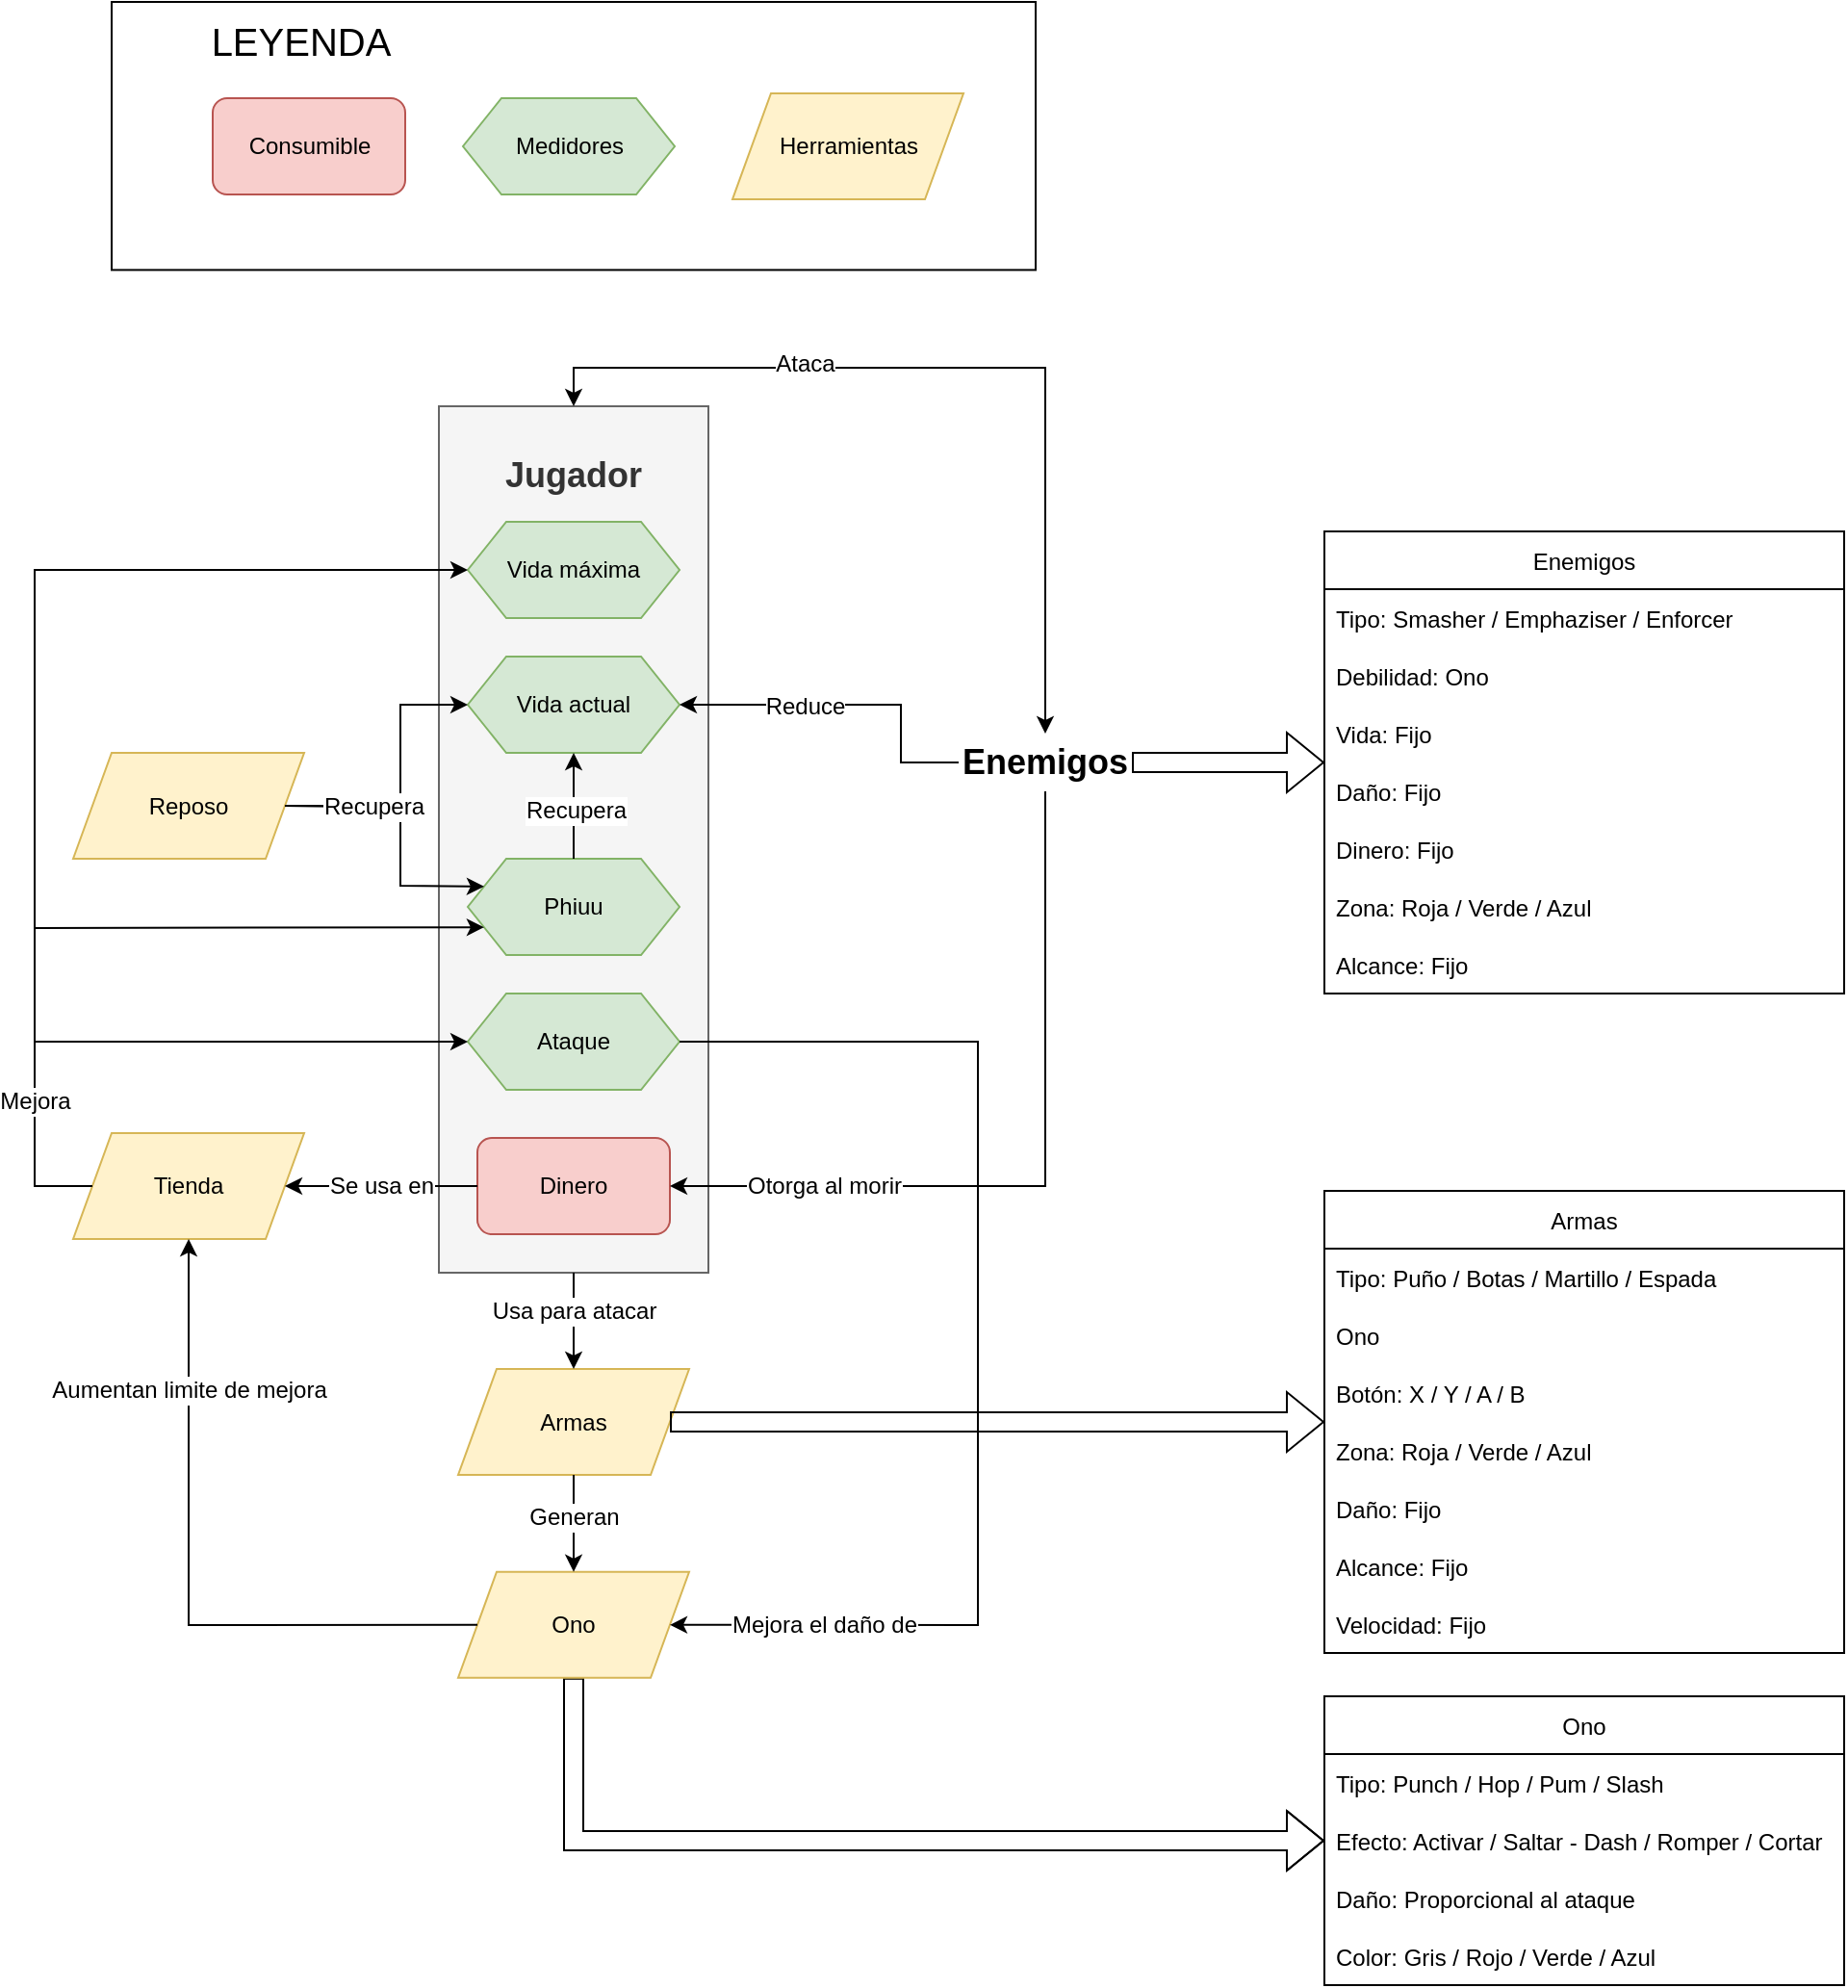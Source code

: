 <mxfile version="15.8.3" type="device"><diagram id="vwk8RTubSL_F2nnc3-MG" name="Page-1"><mxGraphModel dx="3153" dy="1325" grid="1" gridSize="10" guides="1" tooltips="1" connect="1" arrows="1" fold="1" page="1" pageScale="1" pageWidth="850" pageHeight="1100" math="0" shadow="0"><root><mxCell id="0"/><mxCell id="1" parent="0"/><mxCell id="yFvlrqRce8vY13EvV3Tv-1" value="&lt;p style=&quot;margin: 4px 0px 0px ; text-align: center ; font-size: 18px&quot;&gt;&lt;br&gt;&lt;b&gt;Jugador&lt;/b&gt;&lt;/p&gt;" style="verticalAlign=top;align=left;overflow=fill;fontSize=12;fontFamily=Helvetica;html=1;fillColor=#f5f5f5;fontColor=#333333;strokeColor=#666666;" parent="1" vertex="1"><mxGeometry x="-520" y="700" width="140" height="450" as="geometry"/></mxCell><mxCell id="yFvlrqRce8vY13EvV3Tv-3" value="" style="rounded=0;whiteSpace=wrap;html=1;fontSize=12;" parent="1" vertex="1"><mxGeometry x="-690" y="490" width="480" height="139.21" as="geometry"/></mxCell><mxCell id="yFvlrqRce8vY13EvV3Tv-4" value="&lt;font style=&quot;font-size: 20px&quot;&gt;LEYENDA&lt;/font&gt;" style="text;html=1;align=center;verticalAlign=middle;resizable=0;points=[];autosize=1;strokeColor=none;fillColor=none;" parent="1" vertex="1"><mxGeometry x="-647.5" y="500" width="110" height="20" as="geometry"/></mxCell><mxCell id="yFvlrqRce8vY13EvV3Tv-5" value="Consumible" style="rounded=1;whiteSpace=wrap;html=1;fillColor=#f8cecc;strokeColor=#b85450;" parent="1" vertex="1"><mxGeometry x="-637.5" y="540" width="100" height="50" as="geometry"/></mxCell><mxCell id="yFvlrqRce8vY13EvV3Tv-6" value="Medidores" style="shape=hexagon;perimeter=hexagonPerimeter2;whiteSpace=wrap;html=1;fixedSize=1;fillColor=#d5e8d4;strokeColor=#82b366;" parent="1" vertex="1"><mxGeometry x="-507.5" y="540" width="110" height="50" as="geometry"/></mxCell><mxCell id="yFvlrqRce8vY13EvV3Tv-7" value="Herramientas" style="shape=parallelogram;perimeter=parallelogramPerimeter;whiteSpace=wrap;html=1;fixedSize=1;fillColor=#fff2cc;strokeColor=#d6b656;" parent="1" vertex="1"><mxGeometry x="-367.5" y="537.5" width="120" height="55" as="geometry"/></mxCell><mxCell id="yFvlrqRce8vY13EvV3Tv-9" value="Vida actual" style="shape=hexagon;perimeter=hexagonPerimeter2;whiteSpace=wrap;html=1;fixedSize=1;fillColor=#d5e8d4;strokeColor=#82b366;" parent="1" vertex="1"><mxGeometry x="-505" y="830" width="110" height="50" as="geometry"/></mxCell><mxCell id="yFvlrqRce8vY13EvV3Tv-11" value="Phiuu" style="shape=hexagon;perimeter=hexagonPerimeter2;whiteSpace=wrap;html=1;fixedSize=1;fillColor=#d5e8d4;strokeColor=#82b366;" parent="1" vertex="1"><mxGeometry x="-505" y="935" width="110" height="50" as="geometry"/></mxCell><mxCell id="yFvlrqRce8vY13EvV3Tv-12" value="Dinero" style="rounded=1;whiteSpace=wrap;html=1;fillColor=#f8cecc;strokeColor=#b85450;" parent="1" vertex="1"><mxGeometry x="-500" y="1080" width="100" height="50" as="geometry"/></mxCell><mxCell id="yFvlrqRce8vY13EvV3Tv-13" value="&lt;font style=&quot;font-size: 18px&quot;&gt;&lt;b&gt;Enemigos&lt;/b&gt;&lt;/font&gt;" style="text;html=1;strokeColor=none;fillColor=none;align=center;verticalAlign=middle;whiteSpace=wrap;rounded=0;" parent="1" vertex="1"><mxGeometry x="-250" y="870" width="90" height="30" as="geometry"/></mxCell><mxCell id="yFvlrqRce8vY13EvV3Tv-16" value="" style="endArrow=classic;startArrow=classic;html=1;rounded=0;fontSize=12;exitX=0.5;exitY=0;exitDx=0;exitDy=0;entryX=0.5;entryY=0;entryDx=0;entryDy=0;" parent="1" source="yFvlrqRce8vY13EvV3Tv-1" target="yFvlrqRce8vY13EvV3Tv-13" edge="1"><mxGeometry width="50" height="50" relative="1" as="geometry"><mxPoint x="-510" y="680" as="sourcePoint"/><mxPoint x="-460" y="630" as="targetPoint"/><Array as="points"><mxPoint x="-450" y="680"/><mxPoint x="-205" y="680"/></Array></mxGeometry></mxCell><mxCell id="yFvlrqRce8vY13EvV3Tv-17" value="Ataca" style="edgeLabel;html=1;align=center;verticalAlign=middle;resizable=0;points=[];fontSize=12;" parent="yFvlrqRce8vY13EvV3Tv-16" vertex="1" connectable="0"><mxGeometry x="-0.337" y="2" relative="1" as="geometry"><mxPoint x="-11" as="offset"/></mxGeometry></mxCell><mxCell id="yFvlrqRce8vY13EvV3Tv-18" value="" style="endArrow=classic;html=1;rounded=0;fontSize=12;exitX=0;exitY=0.5;exitDx=0;exitDy=0;entryX=1;entryY=0.5;entryDx=0;entryDy=0;" parent="1" source="yFvlrqRce8vY13EvV3Tv-13" target="yFvlrqRce8vY13EvV3Tv-9" edge="1"><mxGeometry width="50" height="50" relative="1" as="geometry"><mxPoint x="-300" y="970" as="sourcePoint"/><mxPoint x="-250" y="920" as="targetPoint"/><Array as="points"><mxPoint x="-280" y="885"/><mxPoint x="-280" y="855"/></Array></mxGeometry></mxCell><mxCell id="yFvlrqRce8vY13EvV3Tv-19" value="Reduce" style="edgeLabel;html=1;align=center;verticalAlign=middle;resizable=0;points=[];fontSize=12;" parent="yFvlrqRce8vY13EvV3Tv-18" vertex="1" connectable="0"><mxGeometry x="0.258" y="1" relative="1" as="geometry"><mxPoint as="offset"/></mxGeometry></mxCell><mxCell id="yFvlrqRce8vY13EvV3Tv-20" value="" style="endArrow=classic;html=1;rounded=0;fontSize=12;exitX=0.5;exitY=1;exitDx=0;exitDy=0;entryX=1;entryY=0.5;entryDx=0;entryDy=0;" parent="1" source="yFvlrqRce8vY13EvV3Tv-13" target="yFvlrqRce8vY13EvV3Tv-12" edge="1"><mxGeometry width="50" height="50" relative="1" as="geometry"><mxPoint x="-250" y="990" as="sourcePoint"/><mxPoint x="-200" y="940" as="targetPoint"/><Array as="points"><mxPoint x="-205" y="930"/><mxPoint x="-205" y="1105"/></Array></mxGeometry></mxCell><mxCell id="yFvlrqRce8vY13EvV3Tv-21" value="Otorga al morir" style="edgeLabel;html=1;align=center;verticalAlign=middle;resizable=0;points=[];fontSize=12;" parent="yFvlrqRce8vY13EvV3Tv-20" vertex="1" connectable="0"><mxGeometry x="0.023" relative="1" as="geometry"><mxPoint x="-115" as="offset"/></mxGeometry></mxCell><mxCell id="yFvlrqRce8vY13EvV3Tv-22" value="" style="endArrow=classic;html=1;rounded=0;fontSize=12;exitX=0.5;exitY=0;exitDx=0;exitDy=0;entryX=0.5;entryY=1;entryDx=0;entryDy=0;" parent="1" source="yFvlrqRce8vY13EvV3Tv-11" target="yFvlrqRce8vY13EvV3Tv-9" edge="1"><mxGeometry width="50" height="50" relative="1" as="geometry"><mxPoint x="-580" y="1030" as="sourcePoint"/><mxPoint x="-530" y="980" as="targetPoint"/><Array as="points"><mxPoint x="-450" y="910"/></Array></mxGeometry></mxCell><mxCell id="yFvlrqRce8vY13EvV3Tv-24" value="Recupera" style="edgeLabel;html=1;align=center;verticalAlign=middle;resizable=0;points=[];fontSize=12;" parent="yFvlrqRce8vY13EvV3Tv-22" vertex="1" connectable="0"><mxGeometry x="-0.084" y="-1" relative="1" as="geometry"><mxPoint as="offset"/></mxGeometry></mxCell><mxCell id="yFvlrqRce8vY13EvV3Tv-23" value="Vida máxima" style="shape=hexagon;perimeter=hexagonPerimeter2;whiteSpace=wrap;html=1;fixedSize=1;fillColor=#d5e8d4;strokeColor=#82b366;" parent="1" vertex="1"><mxGeometry x="-505" y="760" width="110" height="50" as="geometry"/></mxCell><mxCell id="yFvlrqRce8vY13EvV3Tv-26" value="" style="endArrow=classic;html=1;rounded=0;fontSize=12;exitX=1;exitY=0.5;exitDx=0;exitDy=0;entryX=0;entryY=0.5;entryDx=0;entryDy=0;" parent="1" source="EtJ4f7lrFrO-Nudf8zWm-2" target="yFvlrqRce8vY13EvV3Tv-9" edge="1"><mxGeometry width="50" height="50" relative="1" as="geometry"><mxPoint x="-450" y="1070" as="sourcePoint"/><mxPoint x="-190" y="1080" as="targetPoint"/><Array as="points"><mxPoint x="-540" y="908"/><mxPoint x="-540" y="855"/></Array></mxGeometry></mxCell><mxCell id="yFvlrqRce8vY13EvV3Tv-28" value="Tienda" style="shape=parallelogram;perimeter=parallelogramPerimeter;whiteSpace=wrap;html=1;fixedSize=1;fillColor=#fff2cc;strokeColor=#d6b656;" parent="1" vertex="1"><mxGeometry x="-710.0" y="1077.5" width="120" height="55" as="geometry"/></mxCell><mxCell id="yFvlrqRce8vY13EvV3Tv-29" value="" style="endArrow=classic;html=1;rounded=0;fontSize=12;exitX=0;exitY=0.5;exitDx=0;exitDy=0;entryX=1;entryY=0.5;entryDx=0;entryDy=0;" parent="1" source="yFvlrqRce8vY13EvV3Tv-12" target="yFvlrqRce8vY13EvV3Tv-28" edge="1"><mxGeometry width="50" height="50" relative="1" as="geometry"><mxPoint x="-330" y="1080" as="sourcePoint"/><mxPoint x="-280" y="1030" as="targetPoint"/><Array as="points"/></mxGeometry></mxCell><mxCell id="yFvlrqRce8vY13EvV3Tv-32" value="Se usa en" style="edgeLabel;html=1;align=center;verticalAlign=middle;resizable=0;points=[];fontSize=12;" parent="yFvlrqRce8vY13EvV3Tv-29" vertex="1" connectable="0"><mxGeometry x="-0.294" relative="1" as="geometry"><mxPoint x="-15" as="offset"/></mxGeometry></mxCell><mxCell id="yFvlrqRce8vY13EvV3Tv-31" value="" style="endArrow=classic;html=1;rounded=0;fontSize=12;entryX=0;entryY=0.5;entryDx=0;entryDy=0;exitX=0;exitY=0.5;exitDx=0;exitDy=0;" parent="1" source="yFvlrqRce8vY13EvV3Tv-28" target="yFvlrqRce8vY13EvV3Tv-23" edge="1"><mxGeometry width="50" height="50" relative="1" as="geometry"><mxPoint x="-550" y="1190" as="sourcePoint"/><mxPoint x="-540" y="810" as="targetPoint"/><Array as="points"><mxPoint x="-730" y="1105"/><mxPoint x="-730" y="785"/></Array></mxGeometry></mxCell><mxCell id="yFvlrqRce8vY13EvV3Tv-34" value="Armas" style="shape=parallelogram;perimeter=parallelogramPerimeter;whiteSpace=wrap;html=1;fixedSize=1;fillColor=#fff2cc;strokeColor=#d6b656;" parent="1" vertex="1"><mxGeometry x="-510.0" y="1200.0" width="120" height="55" as="geometry"/></mxCell><mxCell id="yFvlrqRce8vY13EvV3Tv-35" value="" style="endArrow=classic;html=1;rounded=0;fontSize=12;exitX=0.5;exitY=1;exitDx=0;exitDy=0;entryX=0.5;entryY=0;entryDx=0;entryDy=0;" parent="1" source="yFvlrqRce8vY13EvV3Tv-1" target="yFvlrqRce8vY13EvV3Tv-34" edge="1"><mxGeometry width="50" height="50" relative="1" as="geometry"><mxPoint x="-730" y="930" as="sourcePoint"/><mxPoint x="-160" y="1150" as="targetPoint"/></mxGeometry></mxCell><mxCell id="yFvlrqRce8vY13EvV3Tv-36" value="Usa para atacar" style="edgeLabel;html=1;align=center;verticalAlign=middle;resizable=0;points=[];fontSize=12;" parent="yFvlrqRce8vY13EvV3Tv-35" vertex="1" connectable="0"><mxGeometry x="-0.208" y="2" relative="1" as="geometry"><mxPoint x="-2" as="offset"/></mxGeometry></mxCell><mxCell id="yFvlrqRce8vY13EvV3Tv-37" value="Enemigos" style="swimlane;fontStyle=0;childLayout=stackLayout;horizontal=1;startSize=30;horizontalStack=0;resizeParent=1;resizeParentMax=0;resizeLast=0;collapsible=1;marginBottom=0;fontSize=12;" parent="1" vertex="1"><mxGeometry x="-60" y="765" width="270" height="240" as="geometry"/></mxCell><mxCell id="yFvlrqRce8vY13EvV3Tv-38" value="Tipo: Smasher / Emphaziser / Enforcer" style="text;strokeColor=none;fillColor=none;align=left;verticalAlign=middle;spacingLeft=4;spacingRight=4;overflow=hidden;points=[[0,0.5],[1,0.5]];portConstraint=eastwest;rotatable=0;fontSize=12;" parent="yFvlrqRce8vY13EvV3Tv-37" vertex="1"><mxGeometry y="30" width="270" height="30" as="geometry"/></mxCell><mxCell id="EtJ4f7lrFrO-Nudf8zWm-1" value="Debilidad: Ono" style="text;strokeColor=none;fillColor=none;align=left;verticalAlign=middle;spacingLeft=4;spacingRight=4;overflow=hidden;points=[[0,0.5],[1,0.5]];portConstraint=eastwest;rotatable=0;fontSize=12;" vertex="1" parent="yFvlrqRce8vY13EvV3Tv-37"><mxGeometry y="60" width="270" height="30" as="geometry"/></mxCell><mxCell id="yFvlrqRce8vY13EvV3Tv-39" value="Vida: Fijo" style="text;strokeColor=none;fillColor=none;align=left;verticalAlign=middle;spacingLeft=4;spacingRight=4;overflow=hidden;points=[[0,0.5],[1,0.5]];portConstraint=eastwest;rotatable=0;fontSize=12;" parent="yFvlrqRce8vY13EvV3Tv-37" vertex="1"><mxGeometry y="90" width="270" height="30" as="geometry"/></mxCell><mxCell id="yFvlrqRce8vY13EvV3Tv-40" value="Daño: Fijo" style="text;strokeColor=none;fillColor=none;align=left;verticalAlign=middle;spacingLeft=4;spacingRight=4;overflow=hidden;points=[[0,0.5],[1,0.5]];portConstraint=eastwest;rotatable=0;fontSize=12;" parent="yFvlrqRce8vY13EvV3Tv-37" vertex="1"><mxGeometry y="120" width="270" height="30" as="geometry"/></mxCell><mxCell id="yFvlrqRce8vY13EvV3Tv-42" value="Dinero: Fijo" style="text;strokeColor=none;fillColor=none;align=left;verticalAlign=middle;spacingLeft=4;spacingRight=4;overflow=hidden;points=[[0,0.5],[1,0.5]];portConstraint=eastwest;rotatable=0;fontSize=12;" parent="yFvlrqRce8vY13EvV3Tv-37" vertex="1"><mxGeometry y="150" width="270" height="30" as="geometry"/></mxCell><mxCell id="yFvlrqRce8vY13EvV3Tv-43" value="Zona: Roja / Verde / Azul" style="text;strokeColor=none;fillColor=none;align=left;verticalAlign=middle;spacingLeft=4;spacingRight=4;overflow=hidden;points=[[0,0.5],[1,0.5]];portConstraint=eastwest;rotatable=0;fontSize=12;" parent="yFvlrqRce8vY13EvV3Tv-37" vertex="1"><mxGeometry y="180" width="270" height="30" as="geometry"/></mxCell><mxCell id="yFvlrqRce8vY13EvV3Tv-44" value="Alcance: Fijo" style="text;strokeColor=none;fillColor=none;align=left;verticalAlign=middle;spacingLeft=4;spacingRight=4;overflow=hidden;points=[[0,0.5],[1,0.5]];portConstraint=eastwest;rotatable=0;fontSize=12;" parent="yFvlrqRce8vY13EvV3Tv-37" vertex="1"><mxGeometry y="210" width="270" height="30" as="geometry"/></mxCell><mxCell id="yFvlrqRce8vY13EvV3Tv-41" value="" style="shape=flexArrow;endArrow=classic;html=1;rounded=0;fontSize=12;exitX=1;exitY=0.5;exitDx=0;exitDy=0;" parent="1" source="yFvlrqRce8vY13EvV3Tv-13" target="yFvlrqRce8vY13EvV3Tv-37" edge="1"><mxGeometry width="50" height="50" relative="1" as="geometry"><mxPoint x="-150" y="840" as="sourcePoint"/><mxPoint x="-100" y="790" as="targetPoint"/></mxGeometry></mxCell><mxCell id="yFvlrqRce8vY13EvV3Tv-45" value="Ono" style="swimlane;fontStyle=0;childLayout=stackLayout;horizontal=1;startSize=30;horizontalStack=0;resizeParent=1;resizeParentMax=0;resizeLast=0;collapsible=1;marginBottom=0;fontSize=12;" parent="1" vertex="1"><mxGeometry x="-60" y="1370" width="270" height="150" as="geometry"/></mxCell><mxCell id="yFvlrqRce8vY13EvV3Tv-46" value="Tipo: Punch / Hop / Pum / Slash" style="text;strokeColor=none;fillColor=none;align=left;verticalAlign=middle;spacingLeft=4;spacingRight=4;overflow=hidden;points=[[0,0.5],[1,0.5]];portConstraint=eastwest;rotatable=0;fontSize=12;" parent="yFvlrqRce8vY13EvV3Tv-45" vertex="1"><mxGeometry y="30" width="270" height="30" as="geometry"/></mxCell><mxCell id="EtJ4f7lrFrO-Nudf8zWm-31" value="Efecto: Activar / Saltar - Dash / Romper / Cortar" style="text;strokeColor=none;fillColor=none;align=left;verticalAlign=middle;spacingLeft=4;spacingRight=4;overflow=hidden;points=[[0,0.5],[1,0.5]];portConstraint=eastwest;rotatable=0;fontSize=12;" vertex="1" parent="yFvlrqRce8vY13EvV3Tv-45"><mxGeometry y="60" width="270" height="30" as="geometry"/></mxCell><mxCell id="yFvlrqRce8vY13EvV3Tv-47" value="Daño: Proporcional al ataque" style="text;strokeColor=none;fillColor=none;align=left;verticalAlign=middle;spacingLeft=4;spacingRight=4;overflow=hidden;points=[[0,0.5],[1,0.5]];portConstraint=eastwest;rotatable=0;fontSize=12;" parent="yFvlrqRce8vY13EvV3Tv-45" vertex="1"><mxGeometry y="90" width="270" height="30" as="geometry"/></mxCell><mxCell id="EtJ4f7lrFrO-Nudf8zWm-19" value="Color: Gris / Rojo / Verde / Azul" style="text;strokeColor=none;fillColor=none;align=left;verticalAlign=middle;spacingLeft=4;spacingRight=4;overflow=hidden;points=[[0,0.5],[1,0.5]];portConstraint=eastwest;rotatable=0;fontSize=12;" vertex="1" parent="yFvlrqRce8vY13EvV3Tv-45"><mxGeometry y="120" width="270" height="30" as="geometry"/></mxCell><mxCell id="yFvlrqRce8vY13EvV3Tv-52" value="" style="shape=flexArrow;endArrow=classic;html=1;rounded=0;fontSize=12;exitX=0.5;exitY=1;exitDx=0;exitDy=0;" parent="1" source="EtJ4f7lrFrO-Nudf8zWm-3" target="yFvlrqRce8vY13EvV3Tv-45" edge="1"><mxGeometry width="50" height="50" relative="1" as="geometry"><mxPoint x="-890" y="1132.5" as="sourcePoint"/><mxPoint x="-550" y="1172.5" as="targetPoint"/><Array as="points"><mxPoint x="-450" y="1445"/></Array></mxGeometry></mxCell><mxCell id="EtJ4f7lrFrO-Nudf8zWm-2" value="Reposo" style="shape=parallelogram;perimeter=parallelogramPerimeter;whiteSpace=wrap;html=1;fixedSize=1;fillColor=#fff2cc;strokeColor=#d6b656;" vertex="1" parent="1"><mxGeometry x="-710.0" y="880" width="120" height="55" as="geometry"/></mxCell><mxCell id="EtJ4f7lrFrO-Nudf8zWm-3" value="Ono" style="shape=parallelogram;perimeter=parallelogramPerimeter;whiteSpace=wrap;html=1;fixedSize=1;fillColor=#fff2cc;strokeColor=#d6b656;" vertex="1" parent="1"><mxGeometry x="-510.0" y="1305.39" width="120" height="55" as="geometry"/></mxCell><mxCell id="EtJ4f7lrFrO-Nudf8zWm-4" value="" style="endArrow=classic;html=1;rounded=0;exitX=0.5;exitY=1;exitDx=0;exitDy=0;entryX=0.5;entryY=0;entryDx=0;entryDy=0;" edge="1" parent="1" source="yFvlrqRce8vY13EvV3Tv-34" target="EtJ4f7lrFrO-Nudf8zWm-3"><mxGeometry width="50" height="50" relative="1" as="geometry"><mxPoint x="-995" y="1082.5" as="sourcePoint"/><mxPoint x="-925" y="872.5" as="targetPoint"/></mxGeometry></mxCell><mxCell id="EtJ4f7lrFrO-Nudf8zWm-6" value="Generan" style="edgeLabel;html=1;align=center;verticalAlign=middle;resizable=0;points=[];fontSize=12;" vertex="1" connectable="0" parent="EtJ4f7lrFrO-Nudf8zWm-4"><mxGeometry x="-0.333" relative="1" as="geometry"><mxPoint y="5" as="offset"/></mxGeometry></mxCell><mxCell id="EtJ4f7lrFrO-Nudf8zWm-8" value="" style="endArrow=classic;html=1;rounded=0;exitX=1;exitY=0.5;exitDx=0;exitDy=0;entryX=0;entryY=0.25;entryDx=0;entryDy=0;" edge="1" parent="1" source="EtJ4f7lrFrO-Nudf8zWm-2" target="yFvlrqRce8vY13EvV3Tv-11"><mxGeometry width="50" height="50" relative="1" as="geometry"><mxPoint x="-580" y="1080" as="sourcePoint"/><mxPoint x="-500" y="953" as="targetPoint"/><Array as="points"><mxPoint x="-540" y="908"/><mxPoint x="-540" y="949"/></Array></mxGeometry></mxCell><mxCell id="EtJ4f7lrFrO-Nudf8zWm-9" value="Recupera" style="edgeLabel;html=1;align=center;verticalAlign=middle;resizable=0;points=[];fontSize=12;" vertex="1" connectable="0" parent="EtJ4f7lrFrO-Nudf8zWm-8"><mxGeometry x="-0.509" relative="1" as="geometry"><mxPoint x="10" as="offset"/></mxGeometry></mxCell><mxCell id="EtJ4f7lrFrO-Nudf8zWm-12" value="Ataque" style="shape=hexagon;perimeter=hexagonPerimeter2;whiteSpace=wrap;html=1;fixedSize=1;fillColor=#d5e8d4;strokeColor=#82b366;" vertex="1" parent="1"><mxGeometry x="-505" y="1005" width="110" height="50" as="geometry"/></mxCell><mxCell id="EtJ4f7lrFrO-Nudf8zWm-13" value="" style="endArrow=classic;html=1;rounded=0;fontSize=12;entryX=0;entryY=0.75;entryDx=0;entryDy=0;exitX=0;exitY=0.5;exitDx=0;exitDy=0;" edge="1" parent="1" source="yFvlrqRce8vY13EvV3Tv-28" target="yFvlrqRce8vY13EvV3Tv-11"><mxGeometry width="50" height="50" relative="1" as="geometry"><mxPoint x="-530" y="1250" as="sourcePoint"/><mxPoint x="-600" y="1100" as="targetPoint"/><Array as="points"><mxPoint x="-730" y="1105"/><mxPoint x="-730" y="971"/></Array></mxGeometry></mxCell><mxCell id="EtJ4f7lrFrO-Nudf8zWm-14" value="" style="endArrow=classic;html=1;rounded=0;fontSize=12;entryX=0;entryY=0.5;entryDx=0;entryDy=0;exitX=0;exitY=0.5;exitDx=0;exitDy=0;" edge="1" parent="1" source="yFvlrqRce8vY13EvV3Tv-28" target="EtJ4f7lrFrO-Nudf8zWm-12"><mxGeometry width="50" height="50" relative="1" as="geometry"><mxPoint x="-570" y="1250" as="sourcePoint"/><mxPoint x="-790" y="1180" as="targetPoint"/><Array as="points"><mxPoint x="-730" y="1105"/><mxPoint x="-730" y="1030"/></Array></mxGeometry></mxCell><mxCell id="EtJ4f7lrFrO-Nudf8zWm-15" value="Mejora" style="edgeLabel;html=1;align=center;verticalAlign=middle;resizable=0;points=[];fontSize=12;" vertex="1" connectable="0" parent="EtJ4f7lrFrO-Nudf8zWm-14"><mxGeometry x="-0.705" relative="1" as="geometry"><mxPoint y="-26" as="offset"/></mxGeometry></mxCell><mxCell id="EtJ4f7lrFrO-Nudf8zWm-17" value="" style="endArrow=classic;html=1;rounded=0;fontSize=12;exitX=0;exitY=0.5;exitDx=0;exitDy=0;entryX=0.5;entryY=1;entryDx=0;entryDy=0;" edge="1" parent="1" source="EtJ4f7lrFrO-Nudf8zWm-3" target="yFvlrqRce8vY13EvV3Tv-28"><mxGeometry width="50" height="50" relative="1" as="geometry"><mxPoint x="-910" y="1160" as="sourcePoint"/><mxPoint x="-860" y="1110" as="targetPoint"/><Array as="points"><mxPoint x="-650" y="1333"/></Array></mxGeometry></mxCell><mxCell id="EtJ4f7lrFrO-Nudf8zWm-18" value="Aumentan limite de mejora" style="edgeLabel;html=1;align=center;verticalAlign=middle;resizable=0;points=[];fontSize=12;" vertex="1" connectable="0" parent="EtJ4f7lrFrO-Nudf8zWm-17"><mxGeometry x="0.561" y="-1" relative="1" as="geometry"><mxPoint x="-1" y="1" as="offset"/></mxGeometry></mxCell><mxCell id="EtJ4f7lrFrO-Nudf8zWm-20" value="" style="endArrow=classic;html=1;rounded=0;fontSize=12;exitX=1;exitY=0.5;exitDx=0;exitDy=0;entryX=1;entryY=0.5;entryDx=0;entryDy=0;" edge="1" parent="1" source="EtJ4f7lrFrO-Nudf8zWm-12" target="EtJ4f7lrFrO-Nudf8zWm-3"><mxGeometry width="50" height="50" relative="1" as="geometry"><mxPoint x="-300" y="1040" as="sourcePoint"/><mxPoint x="-250" y="990" as="targetPoint"/><Array as="points"><mxPoint x="-240" y="1030"/><mxPoint x="-240" y="1333"/></Array></mxGeometry></mxCell><mxCell id="EtJ4f7lrFrO-Nudf8zWm-21" value="Mejora el daño de" style="edgeLabel;html=1;align=center;verticalAlign=middle;resizable=0;points=[];fontSize=12;" vertex="1" connectable="0" parent="EtJ4f7lrFrO-Nudf8zWm-20"><mxGeometry x="0.676" y="2" relative="1" as="geometry"><mxPoint x="-20" y="-2" as="offset"/></mxGeometry></mxCell><mxCell id="EtJ4f7lrFrO-Nudf8zWm-22" value="Armas" style="swimlane;fontStyle=0;childLayout=stackLayout;horizontal=1;startSize=30;horizontalStack=0;resizeParent=1;resizeParentMax=0;resizeLast=0;collapsible=1;marginBottom=0;fontSize=12;" vertex="1" parent="1"><mxGeometry x="-60" y="1107.5" width="270" height="240" as="geometry"/></mxCell><mxCell id="EtJ4f7lrFrO-Nudf8zWm-30" value="Tipo: Puño / Botas / Martillo / Espada" style="text;strokeColor=none;fillColor=none;align=left;verticalAlign=middle;spacingLeft=4;spacingRight=4;overflow=hidden;points=[[0,0.5],[1,0.5]];portConstraint=eastwest;rotatable=0;fontSize=12;" vertex="1" parent="EtJ4f7lrFrO-Nudf8zWm-22"><mxGeometry y="30" width="270" height="30" as="geometry"/></mxCell><mxCell id="EtJ4f7lrFrO-Nudf8zWm-32" value="Ono" style="text;strokeColor=none;fillColor=none;align=left;verticalAlign=middle;spacingLeft=4;spacingRight=4;overflow=hidden;points=[[0,0.5],[1,0.5]];portConstraint=eastwest;rotatable=0;fontSize=12;" vertex="1" parent="EtJ4f7lrFrO-Nudf8zWm-22"><mxGeometry y="60" width="270" height="30" as="geometry"/></mxCell><mxCell id="EtJ4f7lrFrO-Nudf8zWm-28" value="Botón: X / Y / A / B " style="text;strokeColor=none;fillColor=none;align=left;verticalAlign=middle;spacingLeft=4;spacingRight=4;overflow=hidden;points=[[0,0.5],[1,0.5]];portConstraint=eastwest;rotatable=0;fontSize=12;" vertex="1" parent="EtJ4f7lrFrO-Nudf8zWm-22"><mxGeometry y="90" width="270" height="30" as="geometry"/></mxCell><mxCell id="EtJ4f7lrFrO-Nudf8zWm-23" value="Zona: Roja / Verde / Azul" style="text;strokeColor=none;fillColor=none;align=left;verticalAlign=middle;spacingLeft=4;spacingRight=4;overflow=hidden;points=[[0,0.5],[1,0.5]];portConstraint=eastwest;rotatable=0;fontSize=12;" vertex="1" parent="EtJ4f7lrFrO-Nudf8zWm-22"><mxGeometry y="120" width="270" height="30" as="geometry"/></mxCell><mxCell id="EtJ4f7lrFrO-Nudf8zWm-25" value="Daño: Fijo" style="text;strokeColor=none;fillColor=none;align=left;verticalAlign=middle;spacingLeft=4;spacingRight=4;overflow=hidden;points=[[0,0.5],[1,0.5]];portConstraint=eastwest;rotatable=0;fontSize=12;" vertex="1" parent="EtJ4f7lrFrO-Nudf8zWm-22"><mxGeometry y="150" width="270" height="30" as="geometry"/></mxCell><mxCell id="EtJ4f7lrFrO-Nudf8zWm-24" value="Alcance: Fijo" style="text;strokeColor=none;fillColor=none;align=left;verticalAlign=middle;spacingLeft=4;spacingRight=4;overflow=hidden;points=[[0,0.5],[1,0.5]];portConstraint=eastwest;rotatable=0;fontSize=12;" vertex="1" parent="EtJ4f7lrFrO-Nudf8zWm-22"><mxGeometry y="180" width="270" height="30" as="geometry"/></mxCell><mxCell id="EtJ4f7lrFrO-Nudf8zWm-27" value="Velocidad: Fijo" style="text;strokeColor=none;fillColor=none;align=left;verticalAlign=middle;spacingLeft=4;spacingRight=4;overflow=hidden;points=[[0,0.5],[1,0.5]];portConstraint=eastwest;rotatable=0;fontSize=12;" vertex="1" parent="EtJ4f7lrFrO-Nudf8zWm-22"><mxGeometry y="210" width="270" height="30" as="geometry"/></mxCell><mxCell id="EtJ4f7lrFrO-Nudf8zWm-26" value="" style="shape=flexArrow;endArrow=classic;html=1;rounded=0;fontSize=12;exitX=1;exitY=0.5;exitDx=0;exitDy=0;" edge="1" parent="1" source="yFvlrqRce8vY13EvV3Tv-34" target="EtJ4f7lrFrO-Nudf8zWm-22"><mxGeometry width="50" height="50" relative="1" as="geometry"><mxPoint x="-290" y="1250" as="sourcePoint"/><mxPoint x="-240" y="1200" as="targetPoint"/></mxGeometry></mxCell></root></mxGraphModel></diagram></mxfile>